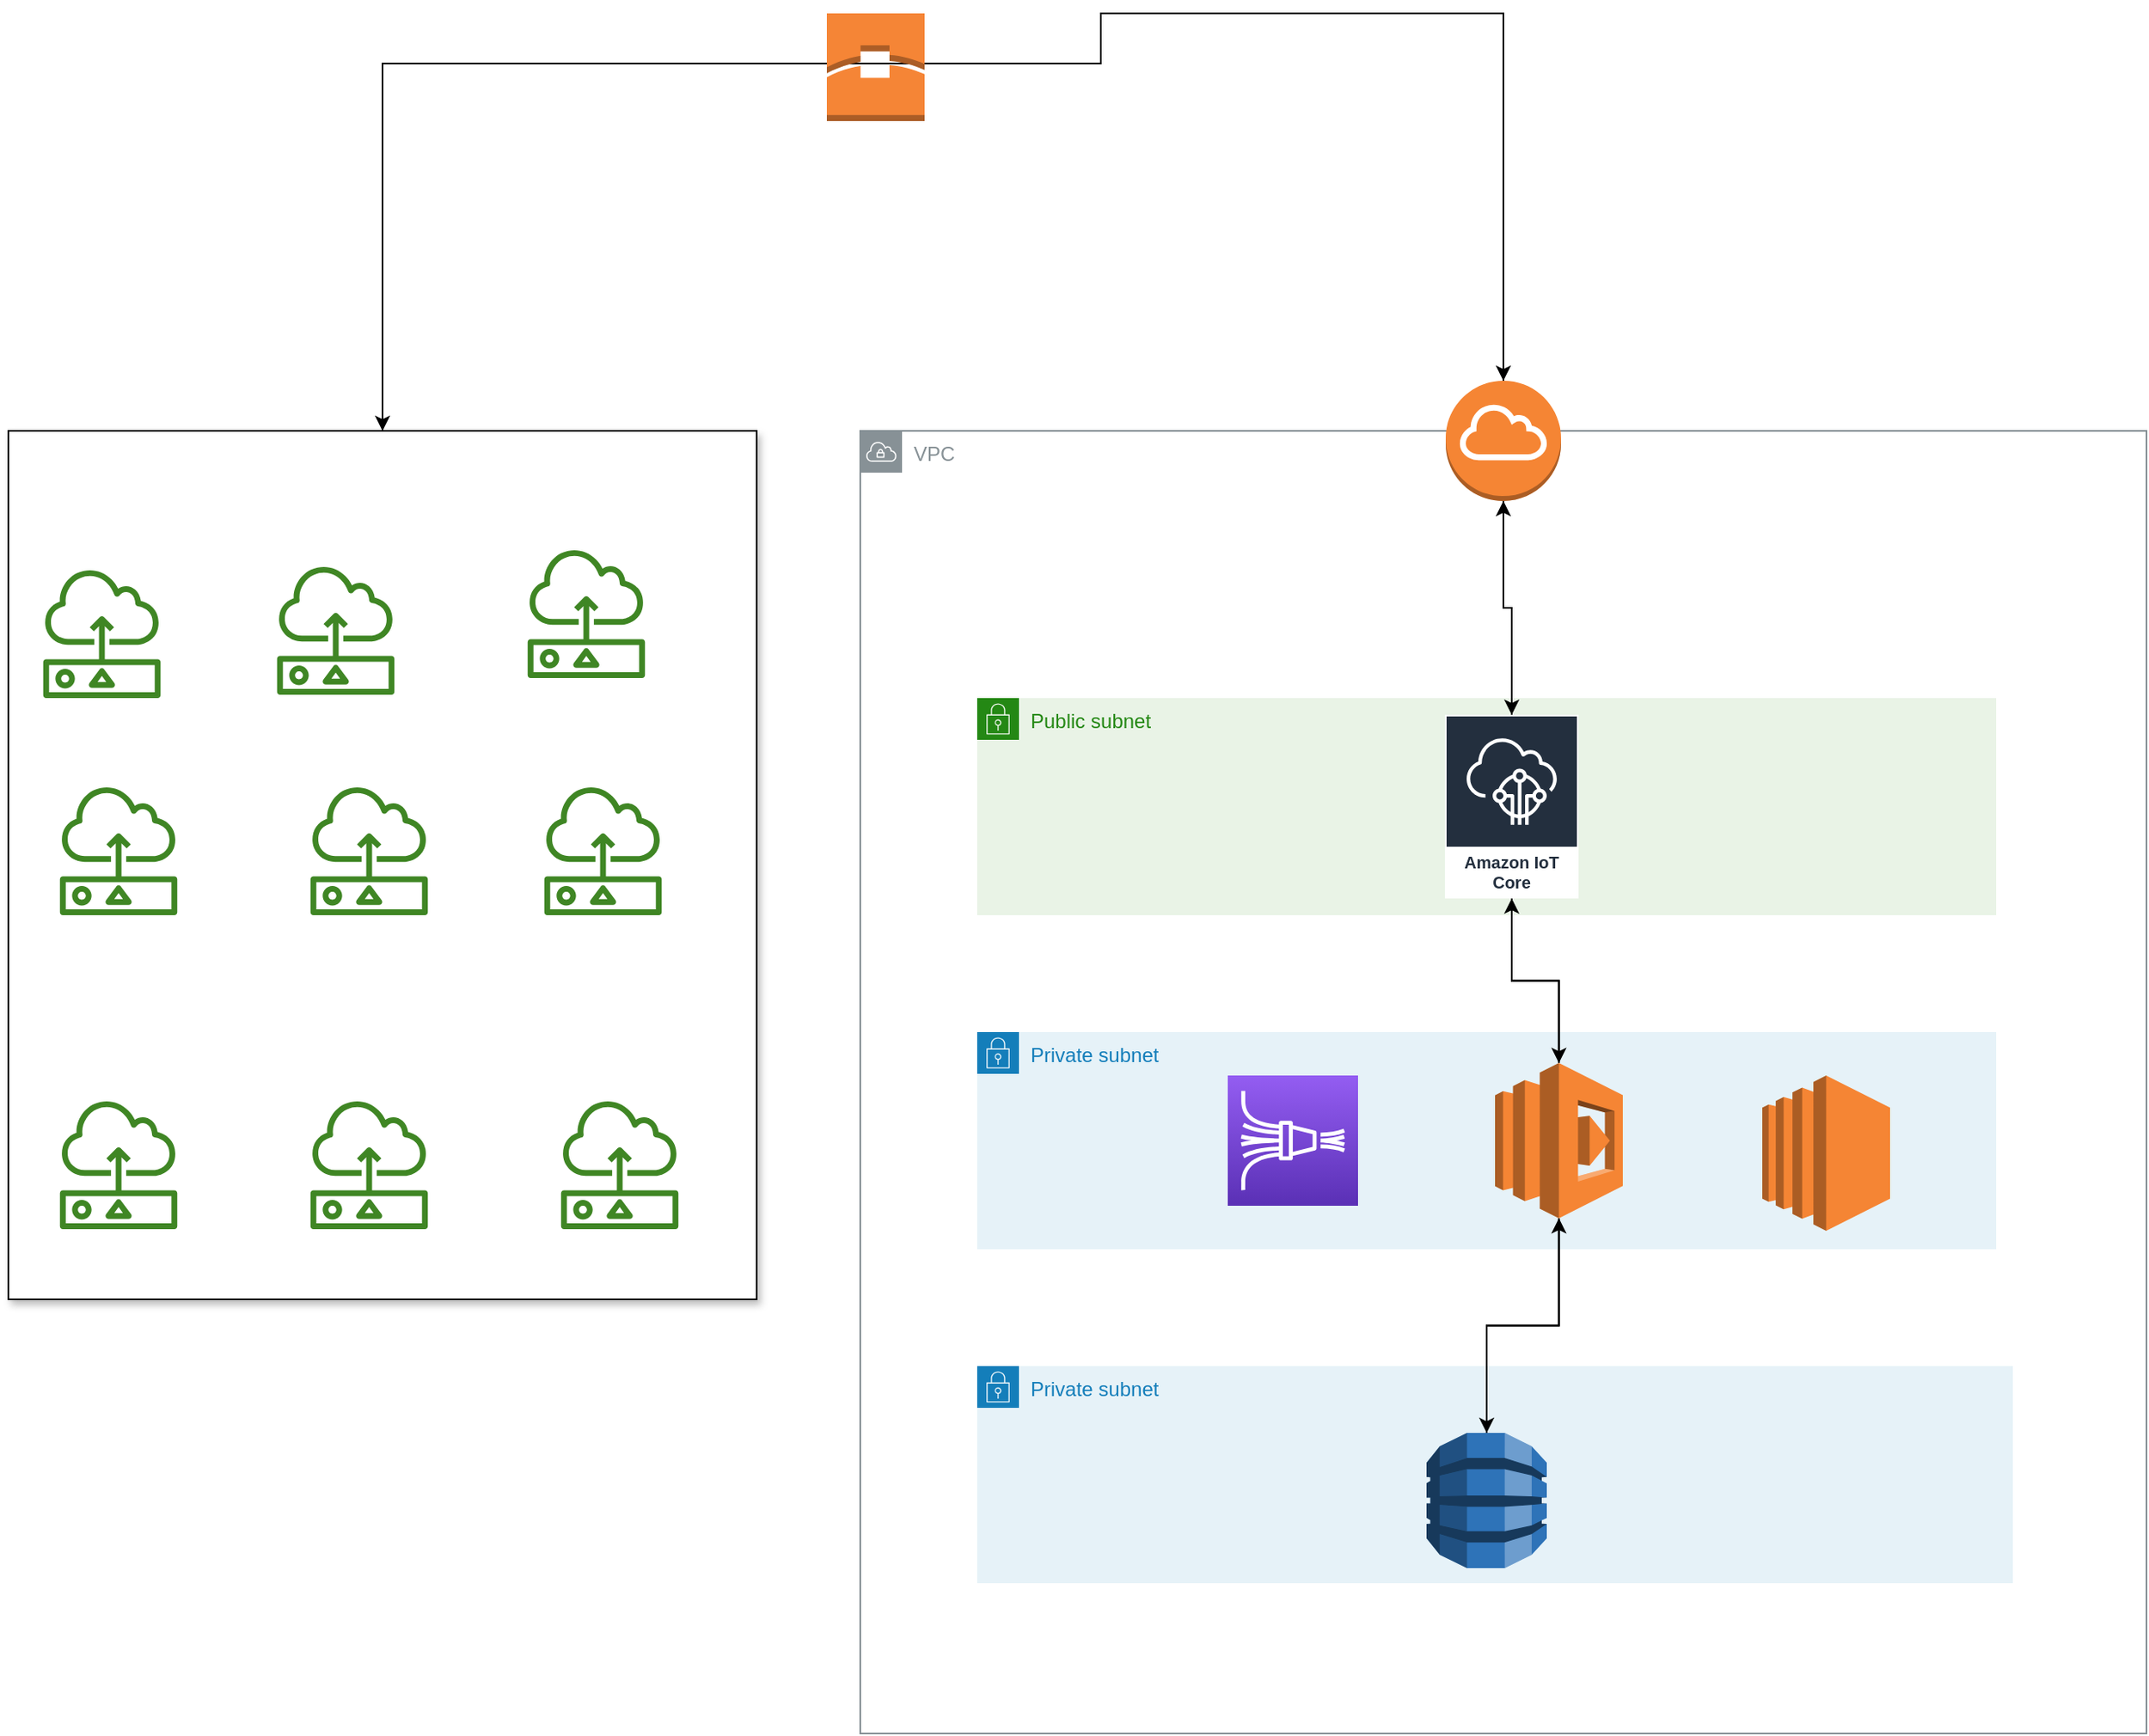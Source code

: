 <mxfile version="21.3.2" type="device">
  <diagram name="Page-1" id="uKpbRSPOv3deb7B-QUyw">
    <mxGraphModel dx="3240" dy="2332" grid="1" gridSize="10" guides="1" tooltips="1" connect="1" arrows="1" fold="1" page="1" pageScale="1" pageWidth="850" pageHeight="1100" math="0" shadow="0">
      <root>
        <mxCell id="0" />
        <mxCell id="1" parent="0" />
        <mxCell id="a60Luz3aI9bvKfjTCTXW-31" style="edgeStyle=orthogonalEdgeStyle;rounded=0;orthogonalLoop=1;jettySize=auto;html=1;" edge="1" parent="1" source="a60Luz3aI9bvKfjTCTXW-30" target="a60Luz3aI9bvKfjTCTXW-12">
          <mxGeometry relative="1" as="geometry">
            <mxPoint x="-206" y="90" as="targetPoint" />
            <Array as="points">
              <mxPoint x="-206" y="-110" />
              <mxPoint x="224" y="-110" />
              <mxPoint x="224" y="-140" />
              <mxPoint x="465" y="-140" />
            </Array>
          </mxGeometry>
        </mxCell>
        <mxCell id="a60Luz3aI9bvKfjTCTXW-30" value="" style="rounded=0;whiteSpace=wrap;html=1;shadow=1;" vertex="1" parent="1">
          <mxGeometry x="-430" y="110" width="448" height="520" as="geometry" />
        </mxCell>
        <mxCell id="a60Luz3aI9bvKfjTCTXW-7" value="VPC" style="sketch=0;outlineConnect=0;gradientColor=none;html=1;whiteSpace=wrap;fontSize=12;fontStyle=0;shape=mxgraph.aws4.group;grIcon=mxgraph.aws4.group_vpc;strokeColor=#879196;fillColor=none;verticalAlign=top;align=left;spacingLeft=30;fontColor=#879196;dashed=0;" vertex="1" parent="1">
          <mxGeometry x="80" y="110" width="770" height="780" as="geometry" />
        </mxCell>
        <mxCell id="a60Luz3aI9bvKfjTCTXW-9" value="Private subnet" style="points=[[0,0],[0.25,0],[0.5,0],[0.75,0],[1,0],[1,0.25],[1,0.5],[1,0.75],[1,1],[0.75,1],[0.5,1],[0.25,1],[0,1],[0,0.75],[0,0.5],[0,0.25]];outlineConnect=0;gradientColor=none;html=1;whiteSpace=wrap;fontSize=12;fontStyle=0;container=1;pointerEvents=0;collapsible=0;recursiveResize=0;shape=mxgraph.aws4.group;grIcon=mxgraph.aws4.group_security_group;grStroke=0;strokeColor=#147EBA;fillColor=#E6F2F8;verticalAlign=top;align=left;spacingLeft=30;fontColor=#147EBA;dashed=0;" vertex="1" parent="1">
          <mxGeometry x="150" y="470" width="610" height="130" as="geometry" />
        </mxCell>
        <mxCell id="a60Luz3aI9bvKfjTCTXW-13" value="" style="sketch=0;points=[[0,0,0],[0.25,0,0],[0.5,0,0],[0.75,0,0],[1,0,0],[0,1,0],[0.25,1,0],[0.5,1,0],[0.75,1,0],[1,1,0],[0,0.25,0],[0,0.5,0],[0,0.75,0],[1,0.25,0],[1,0.5,0],[1,0.75,0]];outlineConnect=0;fontColor=#232F3E;gradientColor=#945DF2;gradientDirection=north;fillColor=#5A30B5;strokeColor=#ffffff;dashed=0;verticalLabelPosition=bottom;verticalAlign=top;align=center;html=1;fontSize=12;fontStyle=0;aspect=fixed;shape=mxgraph.aws4.resourceIcon;resIcon=mxgraph.aws4.kinesis_data_firehose;" vertex="1" parent="a60Luz3aI9bvKfjTCTXW-9">
          <mxGeometry x="150" y="26" width="78" height="78" as="geometry" />
        </mxCell>
        <mxCell id="a60Luz3aI9bvKfjTCTXW-15" value="" style="outlineConnect=0;dashed=0;verticalLabelPosition=bottom;verticalAlign=top;align=center;html=1;shape=mxgraph.aws3.ec2;fillColor=#F58534;gradientColor=none;" vertex="1" parent="a60Luz3aI9bvKfjTCTXW-9">
          <mxGeometry x="470" y="26" width="76.5" height="93" as="geometry" />
        </mxCell>
        <mxCell id="a60Luz3aI9bvKfjTCTXW-17" value="" style="outlineConnect=0;dashed=0;verticalLabelPosition=bottom;verticalAlign=top;align=center;html=1;shape=mxgraph.aws3.lambda;fillColor=#F58534;gradientColor=none;" vertex="1" parent="a60Luz3aI9bvKfjTCTXW-9">
          <mxGeometry x="310" y="18.5" width="76.5" height="93" as="geometry" />
        </mxCell>
        <mxCell id="a60Luz3aI9bvKfjTCTXW-10" value="Private subnet" style="points=[[0,0],[0.25,0],[0.5,0],[0.75,0],[1,0],[1,0.25],[1,0.5],[1,0.75],[1,1],[0.75,1],[0.5,1],[0.25,1],[0,1],[0,0.75],[0,0.5],[0,0.25]];outlineConnect=0;gradientColor=none;html=1;whiteSpace=wrap;fontSize=12;fontStyle=0;container=1;pointerEvents=0;collapsible=0;recursiveResize=0;shape=mxgraph.aws4.group;grIcon=mxgraph.aws4.group_security_group;grStroke=0;strokeColor=#147EBA;fillColor=#E6F2F8;verticalAlign=top;align=left;spacingLeft=30;fontColor=#147EBA;dashed=0;" vertex="1" parent="1">
          <mxGeometry x="150" y="670" width="620" height="130" as="geometry" />
        </mxCell>
        <mxCell id="a60Luz3aI9bvKfjTCTXW-14" value="" style="outlineConnect=0;dashed=0;verticalLabelPosition=bottom;verticalAlign=top;align=center;html=1;shape=mxgraph.aws3.dynamo_db;fillColor=#2E73B8;gradientColor=none;" vertex="1" parent="a60Luz3aI9bvKfjTCTXW-10">
          <mxGeometry x="269" y="40" width="72" height="81" as="geometry" />
        </mxCell>
        <mxCell id="a60Luz3aI9bvKfjTCTXW-11" value="Public subnet" style="points=[[0,0],[0.25,0],[0.5,0],[0.75,0],[1,0],[1,0.25],[1,0.5],[1,0.75],[1,1],[0.75,1],[0.5,1],[0.25,1],[0,1],[0,0.75],[0,0.5],[0,0.25]];outlineConnect=0;gradientColor=none;html=1;whiteSpace=wrap;fontSize=12;fontStyle=0;container=1;pointerEvents=0;collapsible=0;recursiveResize=0;shape=mxgraph.aws4.group;grIcon=mxgraph.aws4.group_security_group;grStroke=0;strokeColor=#248814;fillColor=#E9F3E6;verticalAlign=top;align=left;spacingLeft=30;fontColor=#248814;dashed=0;" vertex="1" parent="1">
          <mxGeometry x="150" y="270" width="610" height="130" as="geometry" />
        </mxCell>
        <mxCell id="a60Luz3aI9bvKfjTCTXW-19" value="Amazon IoT Core" style="sketch=0;outlineConnect=0;fontColor=#232F3E;gradientColor=none;strokeColor=#ffffff;fillColor=#232F3E;dashed=0;verticalLabelPosition=middle;verticalAlign=bottom;align=center;html=1;whiteSpace=wrap;fontSize=10;fontStyle=1;spacing=3;shape=mxgraph.aws4.productIcon;prIcon=mxgraph.aws4.iot_core;" vertex="1" parent="a60Luz3aI9bvKfjTCTXW-11">
          <mxGeometry x="280" y="10" width="80" height="110" as="geometry" />
        </mxCell>
        <mxCell id="a60Luz3aI9bvKfjTCTXW-33" style="edgeStyle=orthogonalEdgeStyle;rounded=0;orthogonalLoop=1;jettySize=auto;html=1;" edge="1" parent="1" source="a60Luz3aI9bvKfjTCTXW-12" target="a60Luz3aI9bvKfjTCTXW-19">
          <mxGeometry relative="1" as="geometry" />
        </mxCell>
        <mxCell id="a60Luz3aI9bvKfjTCTXW-39" style="edgeStyle=orthogonalEdgeStyle;rounded=0;orthogonalLoop=1;jettySize=auto;html=1;entryX=0.5;entryY=0;entryDx=0;entryDy=0;" edge="1" parent="1" source="a60Luz3aI9bvKfjTCTXW-12" target="a60Luz3aI9bvKfjTCTXW-30">
          <mxGeometry relative="1" as="geometry">
            <Array as="points">
              <mxPoint x="465" y="-140" />
              <mxPoint x="224" y="-140" />
              <mxPoint x="224" y="-110" />
              <mxPoint x="-206" y="-110" />
            </Array>
          </mxGeometry>
        </mxCell>
        <mxCell id="a60Luz3aI9bvKfjTCTXW-12" value="" style="outlineConnect=0;dashed=0;verticalLabelPosition=bottom;verticalAlign=top;align=center;html=1;shape=mxgraph.aws3.internet_gateway;fillColor=#F58534;gradientColor=none;" vertex="1" parent="1">
          <mxGeometry x="430.5" y="80" width="69" height="72" as="geometry" />
        </mxCell>
        <mxCell id="a60Luz3aI9bvKfjTCTXW-21" value="" style="sketch=0;outlineConnect=0;fontColor=#232F3E;gradientColor=none;fillColor=#3F8624;strokeColor=none;dashed=0;verticalLabelPosition=bottom;verticalAlign=top;align=center;html=1;fontSize=12;fontStyle=0;aspect=fixed;pointerEvents=1;shape=mxgraph.aws4.sensor;" vertex="1" parent="1">
          <mxGeometry x="-250" y="510" width="72" height="78" as="geometry" />
        </mxCell>
        <mxCell id="a60Luz3aI9bvKfjTCTXW-22" value="" style="sketch=0;outlineConnect=0;fontColor=#232F3E;gradientColor=none;fillColor=#3F8624;strokeColor=none;dashed=0;verticalLabelPosition=bottom;verticalAlign=top;align=center;html=1;fontSize=12;fontStyle=0;aspect=fixed;pointerEvents=1;shape=mxgraph.aws4.sensor;" vertex="1" parent="1">
          <mxGeometry x="-120" y="180" width="72" height="78" as="geometry" />
        </mxCell>
        <mxCell id="a60Luz3aI9bvKfjTCTXW-23" value="" style="sketch=0;outlineConnect=0;fontColor=#232F3E;gradientColor=none;fillColor=#3F8624;strokeColor=none;dashed=0;verticalLabelPosition=bottom;verticalAlign=top;align=center;html=1;fontSize=12;fontStyle=0;aspect=fixed;pointerEvents=1;shape=mxgraph.aws4.sensor;" vertex="1" parent="1">
          <mxGeometry x="-270" y="190" width="72" height="78" as="geometry" />
        </mxCell>
        <mxCell id="a60Luz3aI9bvKfjTCTXW-24" value="" style="sketch=0;outlineConnect=0;fontColor=#232F3E;gradientColor=none;fillColor=#3F8624;strokeColor=none;dashed=0;verticalLabelPosition=bottom;verticalAlign=top;align=center;html=1;fontSize=12;fontStyle=0;aspect=fixed;pointerEvents=1;shape=mxgraph.aws4.sensor;" vertex="1" parent="1">
          <mxGeometry x="-410" y="192" width="72" height="78" as="geometry" />
        </mxCell>
        <mxCell id="a60Luz3aI9bvKfjTCTXW-25" value="" style="sketch=0;outlineConnect=0;fontColor=#232F3E;gradientColor=none;fillColor=#3F8624;strokeColor=none;dashed=0;verticalLabelPosition=bottom;verticalAlign=top;align=center;html=1;fontSize=12;fontStyle=0;aspect=fixed;pointerEvents=1;shape=mxgraph.aws4.sensor;" vertex="1" parent="1">
          <mxGeometry x="-100" y="510" width="72" height="78" as="geometry" />
        </mxCell>
        <mxCell id="a60Luz3aI9bvKfjTCTXW-26" value="" style="sketch=0;outlineConnect=0;fontColor=#232F3E;gradientColor=none;fillColor=#3F8624;strokeColor=none;dashed=0;verticalLabelPosition=bottom;verticalAlign=top;align=center;html=1;fontSize=12;fontStyle=0;aspect=fixed;pointerEvents=1;shape=mxgraph.aws4.sensor;" vertex="1" parent="1">
          <mxGeometry x="-110" y="322" width="72" height="78" as="geometry" />
        </mxCell>
        <mxCell id="a60Luz3aI9bvKfjTCTXW-27" value="" style="sketch=0;outlineConnect=0;fontColor=#232F3E;gradientColor=none;fillColor=#3F8624;strokeColor=none;dashed=0;verticalLabelPosition=bottom;verticalAlign=top;align=center;html=1;fontSize=12;fontStyle=0;aspect=fixed;pointerEvents=1;shape=mxgraph.aws4.sensor;" vertex="1" parent="1">
          <mxGeometry x="-400" y="510" width="72" height="78" as="geometry" />
        </mxCell>
        <mxCell id="a60Luz3aI9bvKfjTCTXW-28" value="" style="sketch=0;outlineConnect=0;fontColor=#232F3E;gradientColor=none;fillColor=#3F8624;strokeColor=none;dashed=0;verticalLabelPosition=bottom;verticalAlign=top;align=center;html=1;fontSize=12;fontStyle=0;aspect=fixed;pointerEvents=1;shape=mxgraph.aws4.sensor;" vertex="1" parent="1">
          <mxGeometry x="-250" y="322" width="72" height="78" as="geometry" />
        </mxCell>
        <mxCell id="a60Luz3aI9bvKfjTCTXW-29" value="" style="sketch=0;outlineConnect=0;fontColor=#232F3E;gradientColor=none;fillColor=#3F8624;strokeColor=none;dashed=0;verticalLabelPosition=bottom;verticalAlign=top;align=center;html=1;fontSize=12;fontStyle=0;aspect=fixed;pointerEvents=1;shape=mxgraph.aws4.sensor;" vertex="1" parent="1">
          <mxGeometry x="-400" y="322" width="72" height="78" as="geometry" />
        </mxCell>
        <mxCell id="a60Luz3aI9bvKfjTCTXW-32" value="" style="outlineConnect=0;dashed=0;verticalLabelPosition=bottom;verticalAlign=top;align=center;html=1;shape=mxgraph.aws3.edge_location;fillColor=#F58536;gradientColor=none;" vertex="1" parent="1">
          <mxGeometry x="60" y="-140" width="58.5" height="64.5" as="geometry" />
        </mxCell>
        <mxCell id="a60Luz3aI9bvKfjTCTXW-34" style="edgeStyle=orthogonalEdgeStyle;rounded=0;orthogonalLoop=1;jettySize=auto;html=1;" edge="1" parent="1" source="a60Luz3aI9bvKfjTCTXW-19" target="a60Luz3aI9bvKfjTCTXW-17">
          <mxGeometry relative="1" as="geometry" />
        </mxCell>
        <mxCell id="a60Luz3aI9bvKfjTCTXW-35" style="edgeStyle=orthogonalEdgeStyle;rounded=0;orthogonalLoop=1;jettySize=auto;html=1;entryX=0.5;entryY=0;entryDx=0;entryDy=0;entryPerimeter=0;" edge="1" parent="1" source="a60Luz3aI9bvKfjTCTXW-17" target="a60Luz3aI9bvKfjTCTXW-14">
          <mxGeometry relative="1" as="geometry" />
        </mxCell>
        <mxCell id="a60Luz3aI9bvKfjTCTXW-36" style="edgeStyle=orthogonalEdgeStyle;rounded=0;orthogonalLoop=1;jettySize=auto;html=1;" edge="1" parent="1" source="a60Luz3aI9bvKfjTCTXW-14" target="a60Luz3aI9bvKfjTCTXW-17">
          <mxGeometry relative="1" as="geometry" />
        </mxCell>
        <mxCell id="a60Luz3aI9bvKfjTCTXW-37" style="edgeStyle=orthogonalEdgeStyle;rounded=0;orthogonalLoop=1;jettySize=auto;html=1;" edge="1" parent="1" source="a60Luz3aI9bvKfjTCTXW-17" target="a60Luz3aI9bvKfjTCTXW-19">
          <mxGeometry relative="1" as="geometry" />
        </mxCell>
        <mxCell id="a60Luz3aI9bvKfjTCTXW-38" style="edgeStyle=orthogonalEdgeStyle;rounded=0;orthogonalLoop=1;jettySize=auto;html=1;entryX=0.5;entryY=1;entryDx=0;entryDy=0;entryPerimeter=0;" edge="1" parent="1" source="a60Luz3aI9bvKfjTCTXW-19" target="a60Luz3aI9bvKfjTCTXW-12">
          <mxGeometry relative="1" as="geometry" />
        </mxCell>
      </root>
    </mxGraphModel>
  </diagram>
</mxfile>
